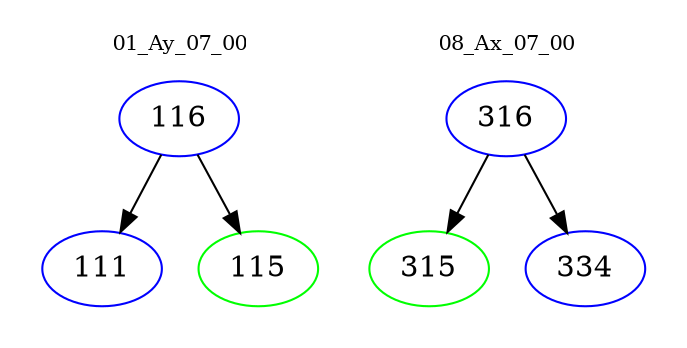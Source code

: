 digraph{
subgraph cluster_0 {
color = white
label = "01_Ay_07_00";
fontsize=10;
T0_116 [label="116", color="blue"]
T0_116 -> T0_111 [color="black"]
T0_111 [label="111", color="blue"]
T0_116 -> T0_115 [color="black"]
T0_115 [label="115", color="green"]
}
subgraph cluster_1 {
color = white
label = "08_Ax_07_00";
fontsize=10;
T1_316 [label="316", color="blue"]
T1_316 -> T1_315 [color="black"]
T1_315 [label="315", color="green"]
T1_316 -> T1_334 [color="black"]
T1_334 [label="334", color="blue"]
}
}
